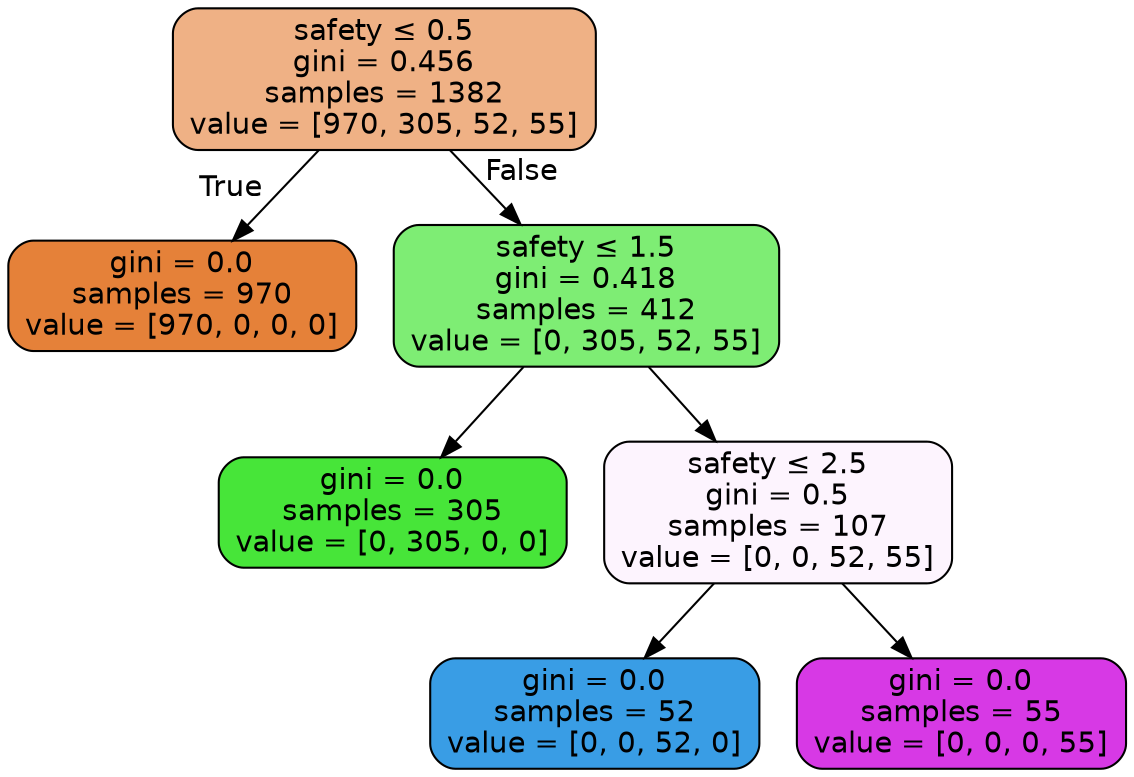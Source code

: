 digraph Tree {
node [shape=box, style="filled, rounded", color="black", fontname=helvetica] ;
edge [fontname=helvetica] ;
0 [label=<safety &le; 0.5<br/>gini = 0.456<br/>samples = 1382<br/>value = [970, 305, 52, 55]>, fillcolor="#efb185"] ;
1 [label=<gini = 0.0<br/>samples = 970<br/>value = [970, 0, 0, 0]>, fillcolor="#e58139"] ;
0 -> 1 [labeldistance=2.5, labelangle=45, headlabel="True"] ;
2 [label=<safety &le; 1.5<br/>gini = 0.418<br/>samples = 412<br/>value = [0, 305, 52, 55]>, fillcolor="#7eed74"] ;
0 -> 2 [labeldistance=2.5, labelangle=-45, headlabel="False"] ;
3 [label=<gini = 0.0<br/>samples = 305<br/>value = [0, 305, 0, 0]>, fillcolor="#47e539"] ;
2 -> 3 ;
4 [label=<safety &le; 2.5<br/>gini = 0.5<br/>samples = 107<br/>value = [0, 0, 52, 55]>, fillcolor="#fdf4fe"] ;
2 -> 4 ;
5 [label=<gini = 0.0<br/>samples = 52<br/>value = [0, 0, 52, 0]>, fillcolor="#399de5"] ;
4 -> 5 ;
6 [label=<gini = 0.0<br/>samples = 55<br/>value = [0, 0, 0, 55]>, fillcolor="#d739e5"] ;
4 -> 6 ;
}